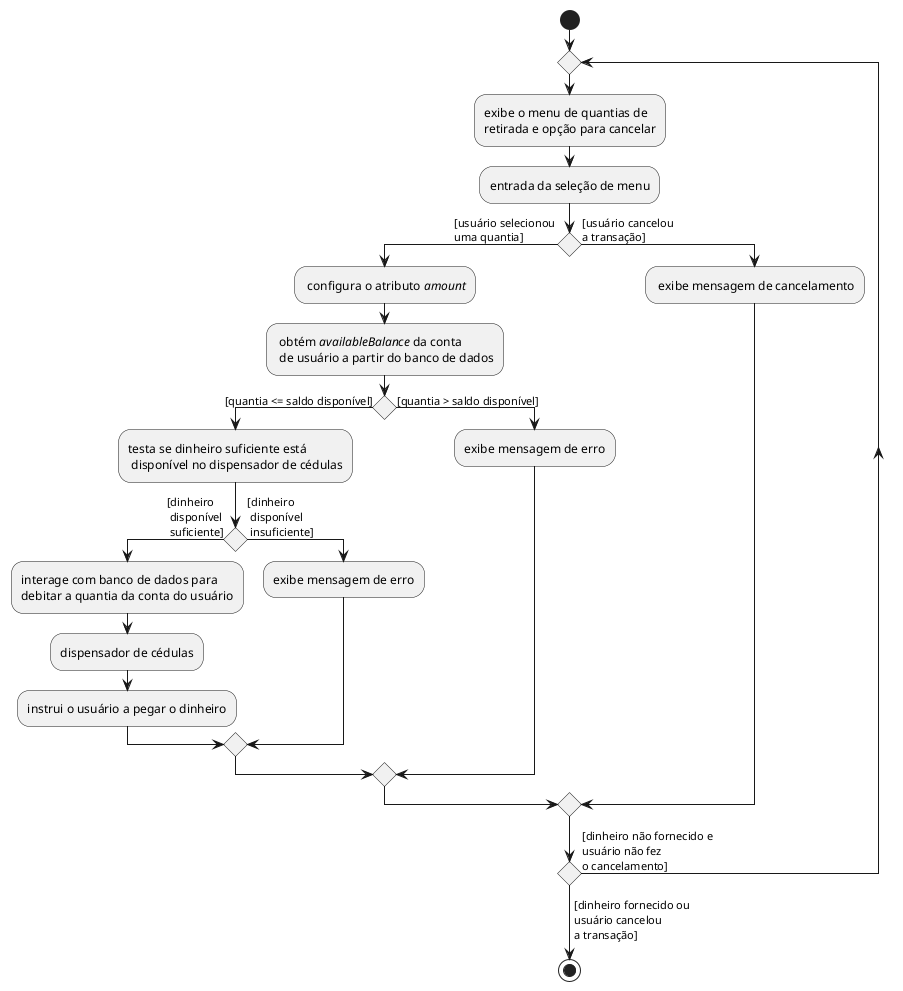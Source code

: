 @startuml
start
repeat
    :exibe o menu de quantias de \nretirada e opção para cancelar;
    :entrada da seleção de menu;
    if () then ([usuário selecionou \numa quantia])
        : configura o atributo //amount//;
        : obtém //availableBalance// da conta\n de usuário a partir do banco de dados;
        if () then ([quantia <= saldo disponível])
            :testa se dinheiro suficiente está\n disponível no dispensador de cédulas;
            if () then ([dinheiro\n disponível\n suficiente])

                :interage com banco de dados para \ndebitar a quantia da conta do usuário;
                :dispensador de cédulas;
                :instrui o usuário a pegar o dinheiro;

            else ([dinheiro\n disponível\n insuficiente])

                :exibe mensagem de erro;

            endif
        else ([quantia > saldo disponível])
            :exibe mensagem de erro; 
        endif
    else ([usuário cancelou \na transação])
        : exibe mensagem de cancelamento;
    endif
repeat while () is ([dinheiro não fornecido e \nusuário não fez \no cancelamento])
-> [dinheiro fornecido ou \nusuário cancelou \na transação];
stop;
@enduml